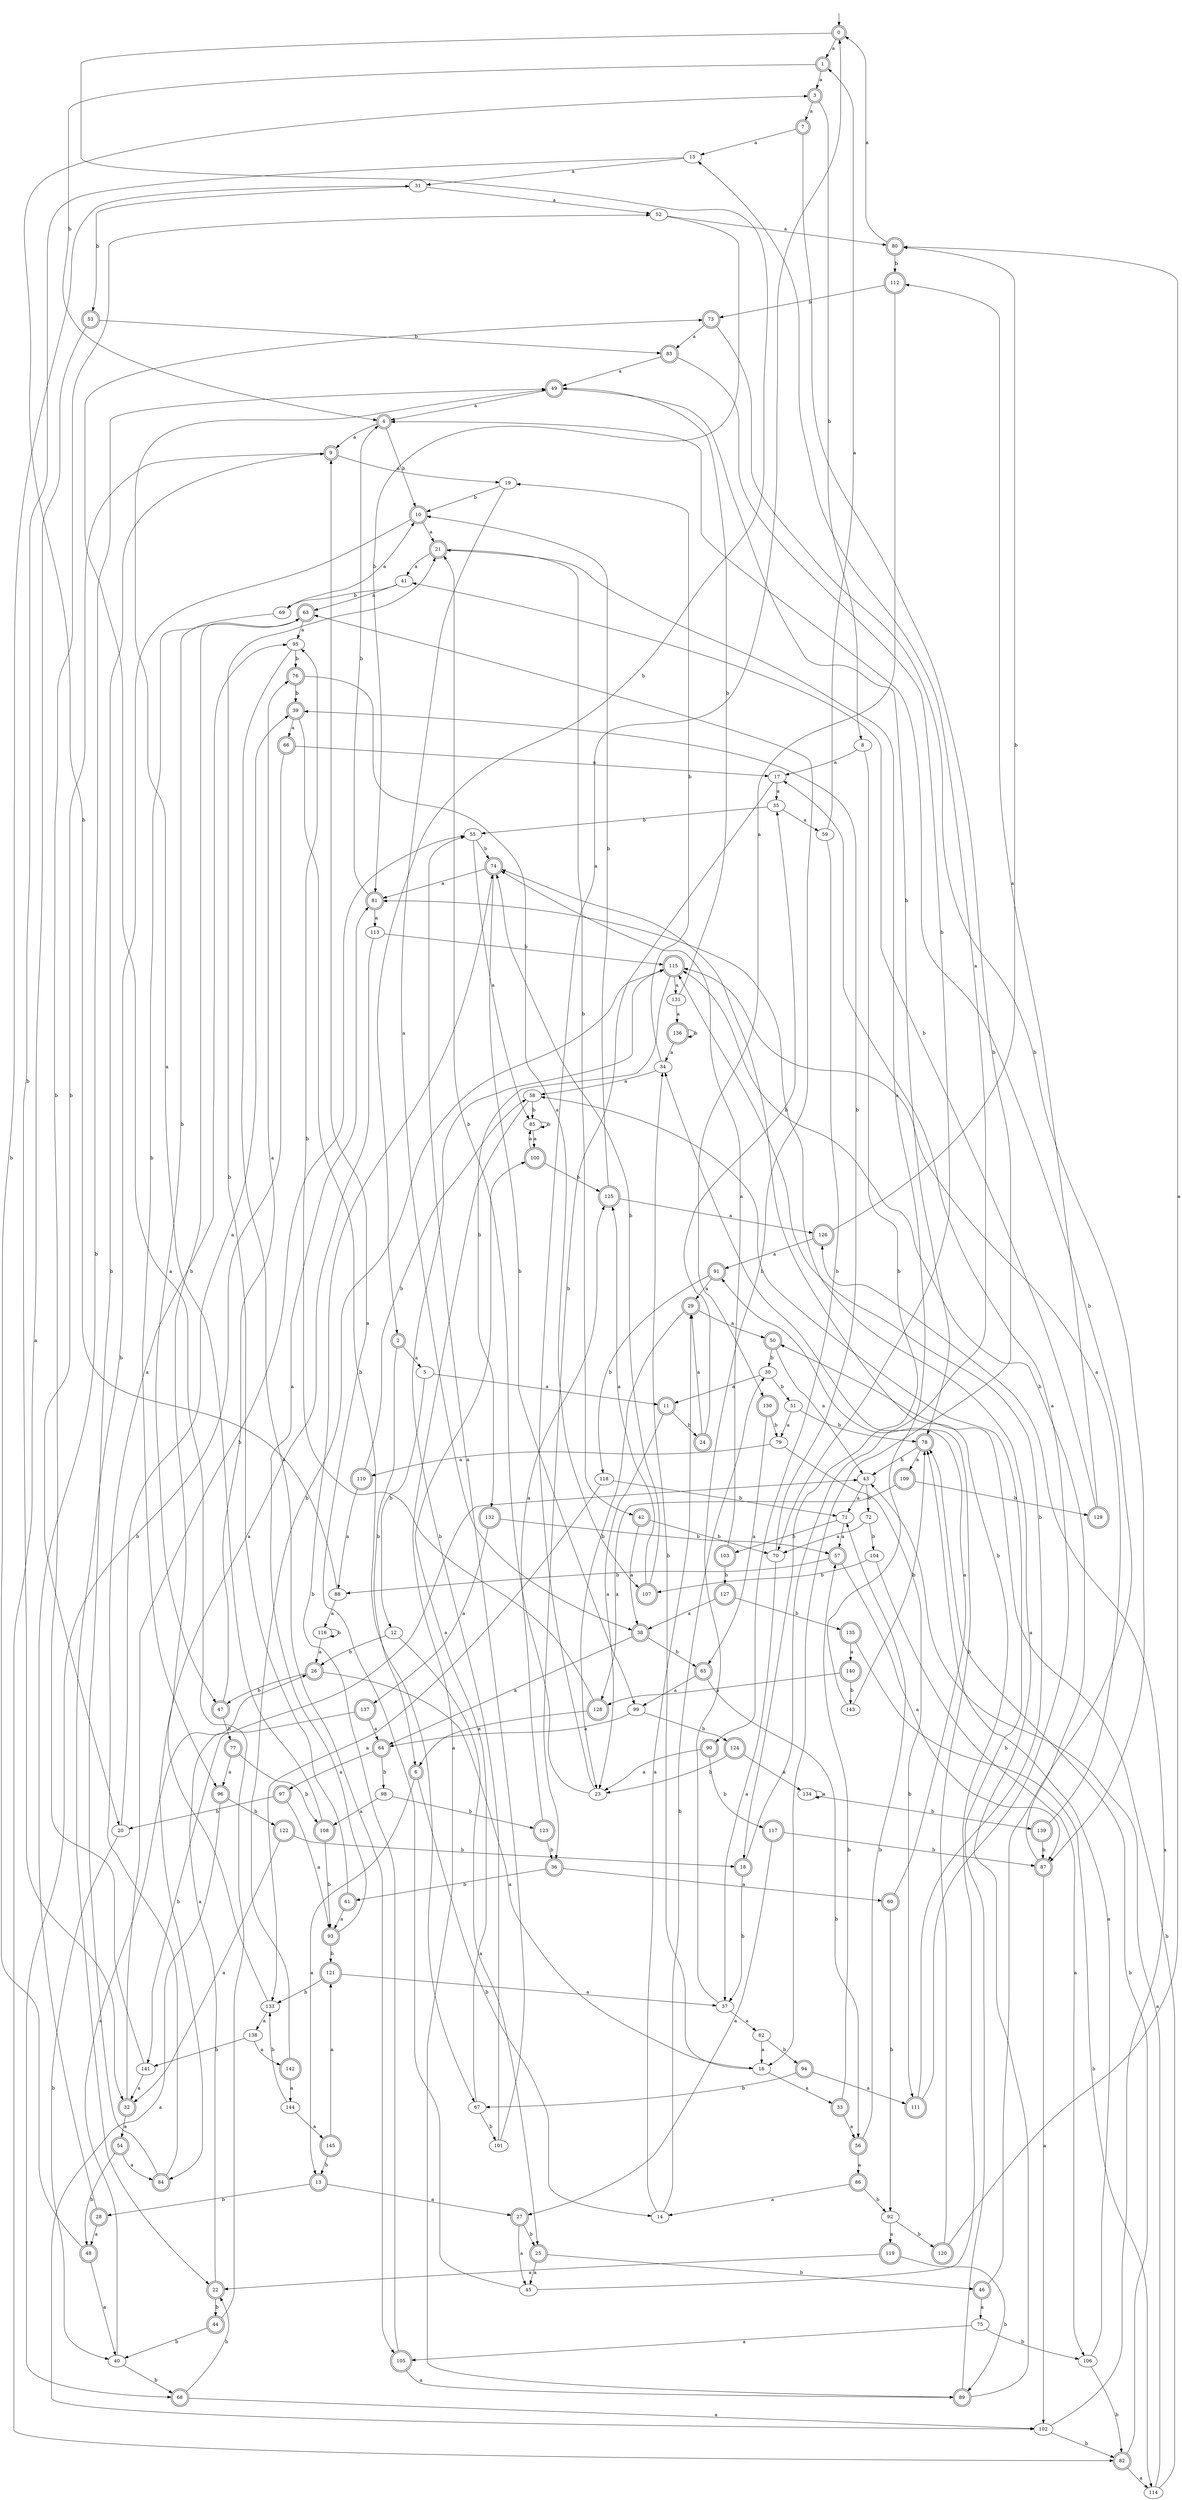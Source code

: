 digraph RandomDFA {
  __start0 [label="", shape=none];
  __start0 -> 0 [label=""];
  0 [shape=circle] [shape=doublecircle]
  0 -> 1 [label="a"]
  0 -> 2 [label="b"]
  1 [shape=doublecircle]
  1 -> 3 [label="a"]
  1 -> 4 [label="b"]
  2 [shape=doublecircle]
  2 -> 5 [label="a"]
  2 -> 6 [label="b"]
  3 [shape=doublecircle]
  3 -> 7 [label="a"]
  3 -> 8 [label="b"]
  4 [shape=doublecircle]
  4 -> 9 [label="a"]
  4 -> 10 [label="b"]
  5
  5 -> 11 [label="a"]
  5 -> 12 [label="b"]
  6 [shape=doublecircle]
  6 -> 13 [label="a"]
  6 -> 14 [label="b"]
  7 [shape=doublecircle]
  7 -> 15 [label="a"]
  7 -> 16 [label="b"]
  8
  8 -> 17 [label="a"]
  8 -> 18 [label="b"]
  9 [shape=doublecircle]
  9 -> 19 [label="a"]
  9 -> 20 [label="b"]
  10 [shape=doublecircle]
  10 -> 21 [label="a"]
  10 -> 22 [label="b"]
  11 [shape=doublecircle]
  11 -> 23 [label="a"]
  11 -> 24 [label="b"]
  12
  12 -> 25 [label="a"]
  12 -> 26 [label="b"]
  13 [shape=doublecircle]
  13 -> 27 [label="a"]
  13 -> 28 [label="b"]
  14
  14 -> 29 [label="a"]
  14 -> 30 [label="b"]
  15
  15 -> 31 [label="a"]
  15 -> 32 [label="b"]
  16
  16 -> 33 [label="a"]
  16 -> 34 [label="b"]
  17
  17 -> 35 [label="a"]
  17 -> 36 [label="b"]
  18 [shape=doublecircle]
  18 -> 15 [label="a"]
  18 -> 37 [label="b"]
  19
  19 -> 38 [label="a"]
  19 -> 10 [label="b"]
  20
  20 -> 39 [label="a"]
  20 -> 40 [label="b"]
  21 [shape=doublecircle]
  21 -> 41 [label="a"]
  21 -> 42 [label="b"]
  22 [shape=doublecircle]
  22 -> 43 [label="a"]
  22 -> 44 [label="b"]
  23
  23 -> 0 [label="a"]
  23 -> 21 [label="b"]
  24 [shape=doublecircle]
  24 -> 29 [label="a"]
  24 -> 35 [label="b"]
  25 [shape=doublecircle]
  25 -> 45 [label="a"]
  25 -> 46 [label="b"]
  26 [shape=doublecircle]
  26 -> 16 [label="a"]
  26 -> 47 [label="b"]
  27 [shape=doublecircle]
  27 -> 45 [label="a"]
  27 -> 25 [label="b"]
  28 [shape=doublecircle]
  28 -> 48 [label="a"]
  28 -> 49 [label="b"]
  29 [shape=doublecircle]
  29 -> 50 [label="a"]
  29 -> 23 [label="b"]
  30
  30 -> 11 [label="a"]
  30 -> 51 [label="b"]
  31
  31 -> 52 [label="a"]
  31 -> 53 [label="b"]
  32 [shape=doublecircle]
  32 -> 54 [label="a"]
  32 -> 55 [label="b"]
  33 [shape=doublecircle]
  33 -> 56 [label="a"]
  33 -> 57 [label="b"]
  34
  34 -> 58 [label="a"]
  34 -> 19 [label="b"]
  35
  35 -> 59 [label="a"]
  35 -> 55 [label="b"]
  36 [shape=doublecircle]
  36 -> 60 [label="a"]
  36 -> 61 [label="b"]
  37
  37 -> 62 [label="a"]
  37 -> 63 [label="b"]
  38 [shape=doublecircle]
  38 -> 64 [label="a"]
  38 -> 65 [label="b"]
  39 [shape=doublecircle]
  39 -> 66 [label="a"]
  39 -> 67 [label="b"]
  40
  40 -> 26 [label="a"]
  40 -> 68 [label="b"]
  41
  41 -> 63 [label="a"]
  41 -> 69 [label="b"]
  42 [shape=doublecircle]
  42 -> 38 [label="a"]
  42 -> 70 [label="b"]
  43
  43 -> 71 [label="a"]
  43 -> 72 [label="b"]
  44 [shape=doublecircle]
  44 -> 73 [label="a"]
  44 -> 40 [label="b"]
  45
  45 -> 9 [label="a"]
  45 -> 74 [label="b"]
  46 [shape=doublecircle]
  46 -> 75 [label="a"]
  46 -> 4 [label="b"]
  47 [shape=doublecircle]
  47 -> 76 [label="a"]
  47 -> 77 [label="b"]
  48 [shape=doublecircle]
  48 -> 40 [label="a"]
  48 -> 31 [label="b"]
  49 [shape=doublecircle]
  49 -> 4 [label="a"]
  49 -> 78 [label="b"]
  50 [shape=doublecircle]
  50 -> 43 [label="a"]
  50 -> 30 [label="b"]
  51
  51 -> 79 [label="a"]
  51 -> 78 [label="b"]
  52
  52 -> 80 [label="a"]
  52 -> 81 [label="b"]
  53 [shape=doublecircle]
  53 -> 82 [label="a"]
  53 -> 83 [label="b"]
  54 [shape=doublecircle]
  54 -> 84 [label="a"]
  54 -> 48 [label="b"]
  55
  55 -> 85 [label="a"]
  55 -> 74 [label="b"]
  56 [shape=doublecircle]
  56 -> 86 [label="a"]
  56 -> 71 [label="b"]
  57 [shape=doublecircle]
  57 -> 87 [label="a"]
  57 -> 88 [label="b"]
  58
  58 -> 89 [label="a"]
  58 -> 85 [label="b"]
  59
  59 -> 1 [label="a"]
  59 -> 90 [label="b"]
  60 [shape=doublecircle]
  60 -> 91 [label="a"]
  60 -> 92 [label="b"]
  61 [shape=doublecircle]
  61 -> 93 [label="a"]
  61 -> 21 [label="b"]
  62
  62 -> 16 [label="a"]
  62 -> 94 [label="b"]
  63 [shape=doublecircle]
  63 -> 95 [label="a"]
  63 -> 96 [label="b"]
  64 [shape=doublecircle]
  64 -> 97 [label="a"]
  64 -> 98 [label="b"]
  65 [shape=doublecircle]
  65 -> 99 [label="a"]
  65 -> 56 [label="b"]
  66 [shape=doublecircle]
  66 -> 17 [label="a"]
  66 -> 68 [label="b"]
  67
  67 -> 100 [label="a"]
  67 -> 101 [label="b"]
  68 [shape=doublecircle]
  68 -> 102 [label="a"]
  68 -> 22 [label="b"]
  69
  69 -> 10 [label="a"]
  69 -> 47 [label="b"]
  70
  70 -> 37 [label="a"]
  70 -> 39 [label="b"]
  71
  71 -> 57 [label="a"]
  71 -> 103 [label="b"]
  72
  72 -> 70 [label="a"]
  72 -> 104 [label="b"]
  73 [shape=doublecircle]
  73 -> 83 [label="a"]
  73 -> 87 [label="b"]
  74 [shape=doublecircle]
  74 -> 81 [label="a"]
  74 -> 99 [label="b"]
  75
  75 -> 105 [label="a"]
  75 -> 106 [label="b"]
  76 [shape=doublecircle]
  76 -> 107 [label="a"]
  76 -> 39 [label="b"]
  77 [shape=doublecircle]
  77 -> 96 [label="a"]
  77 -> 108 [label="b"]
  78 [shape=doublecircle]
  78 -> 109 [label="a"]
  78 -> 43 [label="b"]
  79
  79 -> 110 [label="a"]
  79 -> 111 [label="b"]
  80 [shape=doublecircle]
  80 -> 0 [label="a"]
  80 -> 112 [label="b"]
  81 [shape=doublecircle]
  81 -> 113 [label="a"]
  81 -> 4 [label="b"]
  82 [shape=doublecircle]
  82 -> 114 [label="a"]
  82 -> 78 [label="b"]
  83 [shape=doublecircle]
  83 -> 49 [label="a"]
  83 -> 70 [label="b"]
  84 [shape=doublecircle]
  84 -> 95 [label="a"]
  84 -> 9 [label="b"]
  85
  85 -> 100 [label="a"]
  85 -> 85 [label="b"]
  86 [shape=doublecircle]
  86 -> 14 [label="a"]
  86 -> 92 [label="b"]
  87 [shape=doublecircle]
  87 -> 102 [label="a"]
  87 -> 115 [label="b"]
  88
  88 -> 116 [label="a"]
  88 -> 3 [label="b"]
  89 [shape=doublecircle]
  89 -> 81 [label="a"]
  89 -> 58 [label="b"]
  90 [shape=doublecircle]
  90 -> 23 [label="a"]
  90 -> 117 [label="b"]
  91 [shape=doublecircle]
  91 -> 29 [label="a"]
  91 -> 118 [label="b"]
  92
  92 -> 119 [label="a"]
  92 -> 120 [label="b"]
  93 [shape=doublecircle]
  93 -> 81 [label="a"]
  93 -> 121 [label="b"]
  94 [shape=doublecircle]
  94 -> 111 [label="a"]
  94 -> 67 [label="b"]
  95
  95 -> 105 [label="a"]
  95 -> 76 [label="b"]
  96 [shape=doublecircle]
  96 -> 102 [label="a"]
  96 -> 122 [label="b"]
  97 [shape=doublecircle]
  97 -> 93 [label="a"]
  97 -> 20 [label="b"]
  98
  98 -> 108 [label="a"]
  98 -> 123 [label="b"]
  99
  99 -> 64 [label="a"]
  99 -> 124 [label="b"]
  100 [shape=doublecircle]
  100 -> 85 [label="a"]
  100 -> 125 [label="b"]
  101
  101 -> 55 [label="a"]
  101 -> 115 [label="b"]
  102
  102 -> 126 [label="a"]
  102 -> 82 [label="b"]
  103 [shape=doublecircle]
  103 -> 74 [label="a"]
  103 -> 127 [label="b"]
  104
  104 -> 106 [label="a"]
  104 -> 107 [label="b"]
  105 [shape=doublecircle]
  105 -> 89 [label="a"]
  105 -> 74 [label="b"]
  106
  106 -> 78 [label="a"]
  106 -> 82 [label="b"]
  107 [shape=doublecircle]
  107 -> 125 [label="a"]
  107 -> 74 [label="b"]
  108 [shape=doublecircle]
  108 -> 49 [label="a"]
  108 -> 93 [label="b"]
  109 [shape=doublecircle]
  109 -> 128 [label="a"]
  109 -> 129 [label="b"]
  110 [shape=doublecircle]
  110 -> 88 [label="a"]
  110 -> 58 [label="b"]
  111 [shape=doublecircle]
  111 -> 17 [label="a"]
  111 -> 115 [label="b"]
  112 [shape=doublecircle]
  112 -> 130 [label="a"]
  112 -> 73 [label="b"]
  113
  113 -> 84 [label="a"]
  113 -> 115 [label="b"]
  114
  114 -> 43 [label="a"]
  114 -> 50 [label="b"]
  115 [shape=doublecircle]
  115 -> 131 [label="a"]
  115 -> 132 [label="b"]
  116
  116 -> 26 [label="a"]
  116 -> 116 [label="b"]
  117 [shape=doublecircle]
  117 -> 27 [label="a"]
  117 -> 87 [label="b"]
  118
  118 -> 133 [label="a"]
  118 -> 71 [label="b"]
  119 [shape=doublecircle]
  119 -> 22 [label="a"]
  119 -> 89 [label="b"]
  120 [shape=doublecircle]
  120 -> 80 [label="a"]
  120 -> 34 [label="b"]
  121 [shape=doublecircle]
  121 -> 37 [label="a"]
  121 -> 133 [label="b"]
  122 [shape=doublecircle]
  122 -> 32 [label="a"]
  122 -> 18 [label="b"]
  123 [shape=doublecircle]
  123 -> 125 [label="a"]
  123 -> 36 [label="b"]
  124 [shape=doublecircle]
  124 -> 134 [label="a"]
  124 -> 23 [label="b"]
  125 [shape=doublecircle]
  125 -> 126 [label="a"]
  125 -> 10 [label="b"]
  126 [shape=doublecircle]
  126 -> 91 [label="a"]
  126 -> 80 [label="b"]
  127 [shape=doublecircle]
  127 -> 38 [label="a"]
  127 -> 135 [label="b"]
  128 [shape=doublecircle]
  128 -> 6 [label="a"]
  128 -> 95 [label="b"]
  129 [shape=doublecircle]
  129 -> 112 [label="a"]
  129 -> 41 [label="b"]
  130 [shape=doublecircle]
  130 -> 65 [label="a"]
  130 -> 79 [label="b"]
  131
  131 -> 136 [label="a"]
  131 -> 49 [label="b"]
  132 [shape=doublecircle]
  132 -> 137 [label="a"]
  132 -> 57 [label="b"]
  133
  133 -> 138 [label="a"]
  133 -> 63 [label="b"]
  134
  134 -> 134 [label="a"]
  134 -> 139 [label="b"]
  135 [shape=doublecircle]
  135 -> 140 [label="a"]
  135 -> 114 [label="b"]
  136 [shape=doublecircle]
  136 -> 34 [label="a"]
  136 -> 136 [label="b"]
  137 [shape=doublecircle]
  137 -> 64 [label="a"]
  137 -> 141 [label="b"]
  138
  138 -> 142 [label="a"]
  138 -> 141 [label="b"]
  139 [shape=doublecircle]
  139 -> 115 [label="a"]
  139 -> 87 [label="b"]
  140 [shape=doublecircle]
  140 -> 128 [label="a"]
  140 -> 143 [label="b"]
  141
  141 -> 32 [label="a"]
  141 -> 52 [label="b"]
  142 [shape=doublecircle]
  142 -> 144 [label="a"]
  142 -> 115 [label="b"]
  143
  143 -> 21 [label="a"]
  143 -> 78 [label="b"]
  144
  144 -> 145 [label="a"]
  144 -> 133 [label="b"]
  145 [shape=doublecircle]
  145 -> 121 [label="a"]
  145 -> 13 [label="b"]
}

